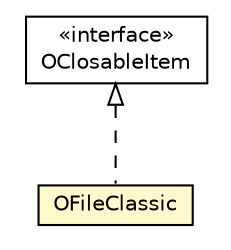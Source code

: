 #!/usr/local/bin/dot
#
# Class diagram 
# Generated by UMLGraph version R5_6-24-gf6e263 (http://www.umlgraph.org/)
#

digraph G {
	edge [fontname="Helvetica",fontsize=10,labelfontname="Helvetica",labelfontsize=10];
	node [fontname="Helvetica",fontsize=10,shape=plaintext];
	nodesep=0.25;
	ranksep=0.5;
	// com.orientechnologies.common.collection.closabledictionary.OClosableItem
	c3336733 [label=<<table title="com.orientechnologies.common.collection.closabledictionary.OClosableItem" border="0" cellborder="1" cellspacing="0" cellpadding="2" port="p" href="../../../../common/collection/closabledictionary/OClosableItem.html">
		<tr><td><table border="0" cellspacing="0" cellpadding="1">
<tr><td align="center" balign="center"> &#171;interface&#187; </td></tr>
<tr><td align="center" balign="center"> OClosableItem </td></tr>
		</table></td></tr>
		</table>>, URL="../../../../common/collection/closabledictionary/OClosableItem.html", fontname="Helvetica", fontcolor="black", fontsize=10.0];
	// com.orientechnologies.orient.core.storage.fs.OFileClassic
	c3338125 [label=<<table title="com.orientechnologies.orient.core.storage.fs.OFileClassic" border="0" cellborder="1" cellspacing="0" cellpadding="2" port="p" bgcolor="lemonChiffon" href="./OFileClassic.html">
		<tr><td><table border="0" cellspacing="0" cellpadding="1">
<tr><td align="center" balign="center"> OFileClassic </td></tr>
		</table></td></tr>
		</table>>, URL="./OFileClassic.html", fontname="Helvetica", fontcolor="black", fontsize=10.0];
	//com.orientechnologies.orient.core.storage.fs.OFileClassic implements com.orientechnologies.common.collection.closabledictionary.OClosableItem
	c3336733:p -> c3338125:p [dir=back,arrowtail=empty,style=dashed];
}

